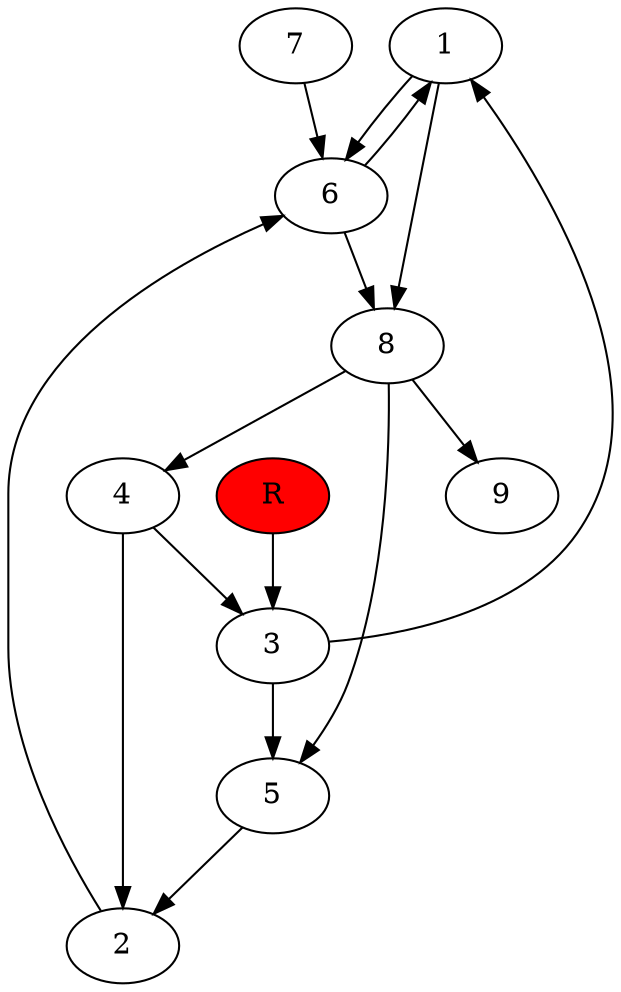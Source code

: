 digraph prb53261 {
	1
	2
	3
	4
	5
	6
	7
	8
	R [fillcolor="#ff0000" style=filled]
	1 -> 6
	1 -> 8
	2 -> 6
	3 -> 1
	3 -> 5
	4 -> 2
	4 -> 3
	5 -> 2
	6 -> 1
	6 -> 8
	7 -> 6
	8 -> 4
	8 -> 5
	8 -> 9
	R -> 3
}
